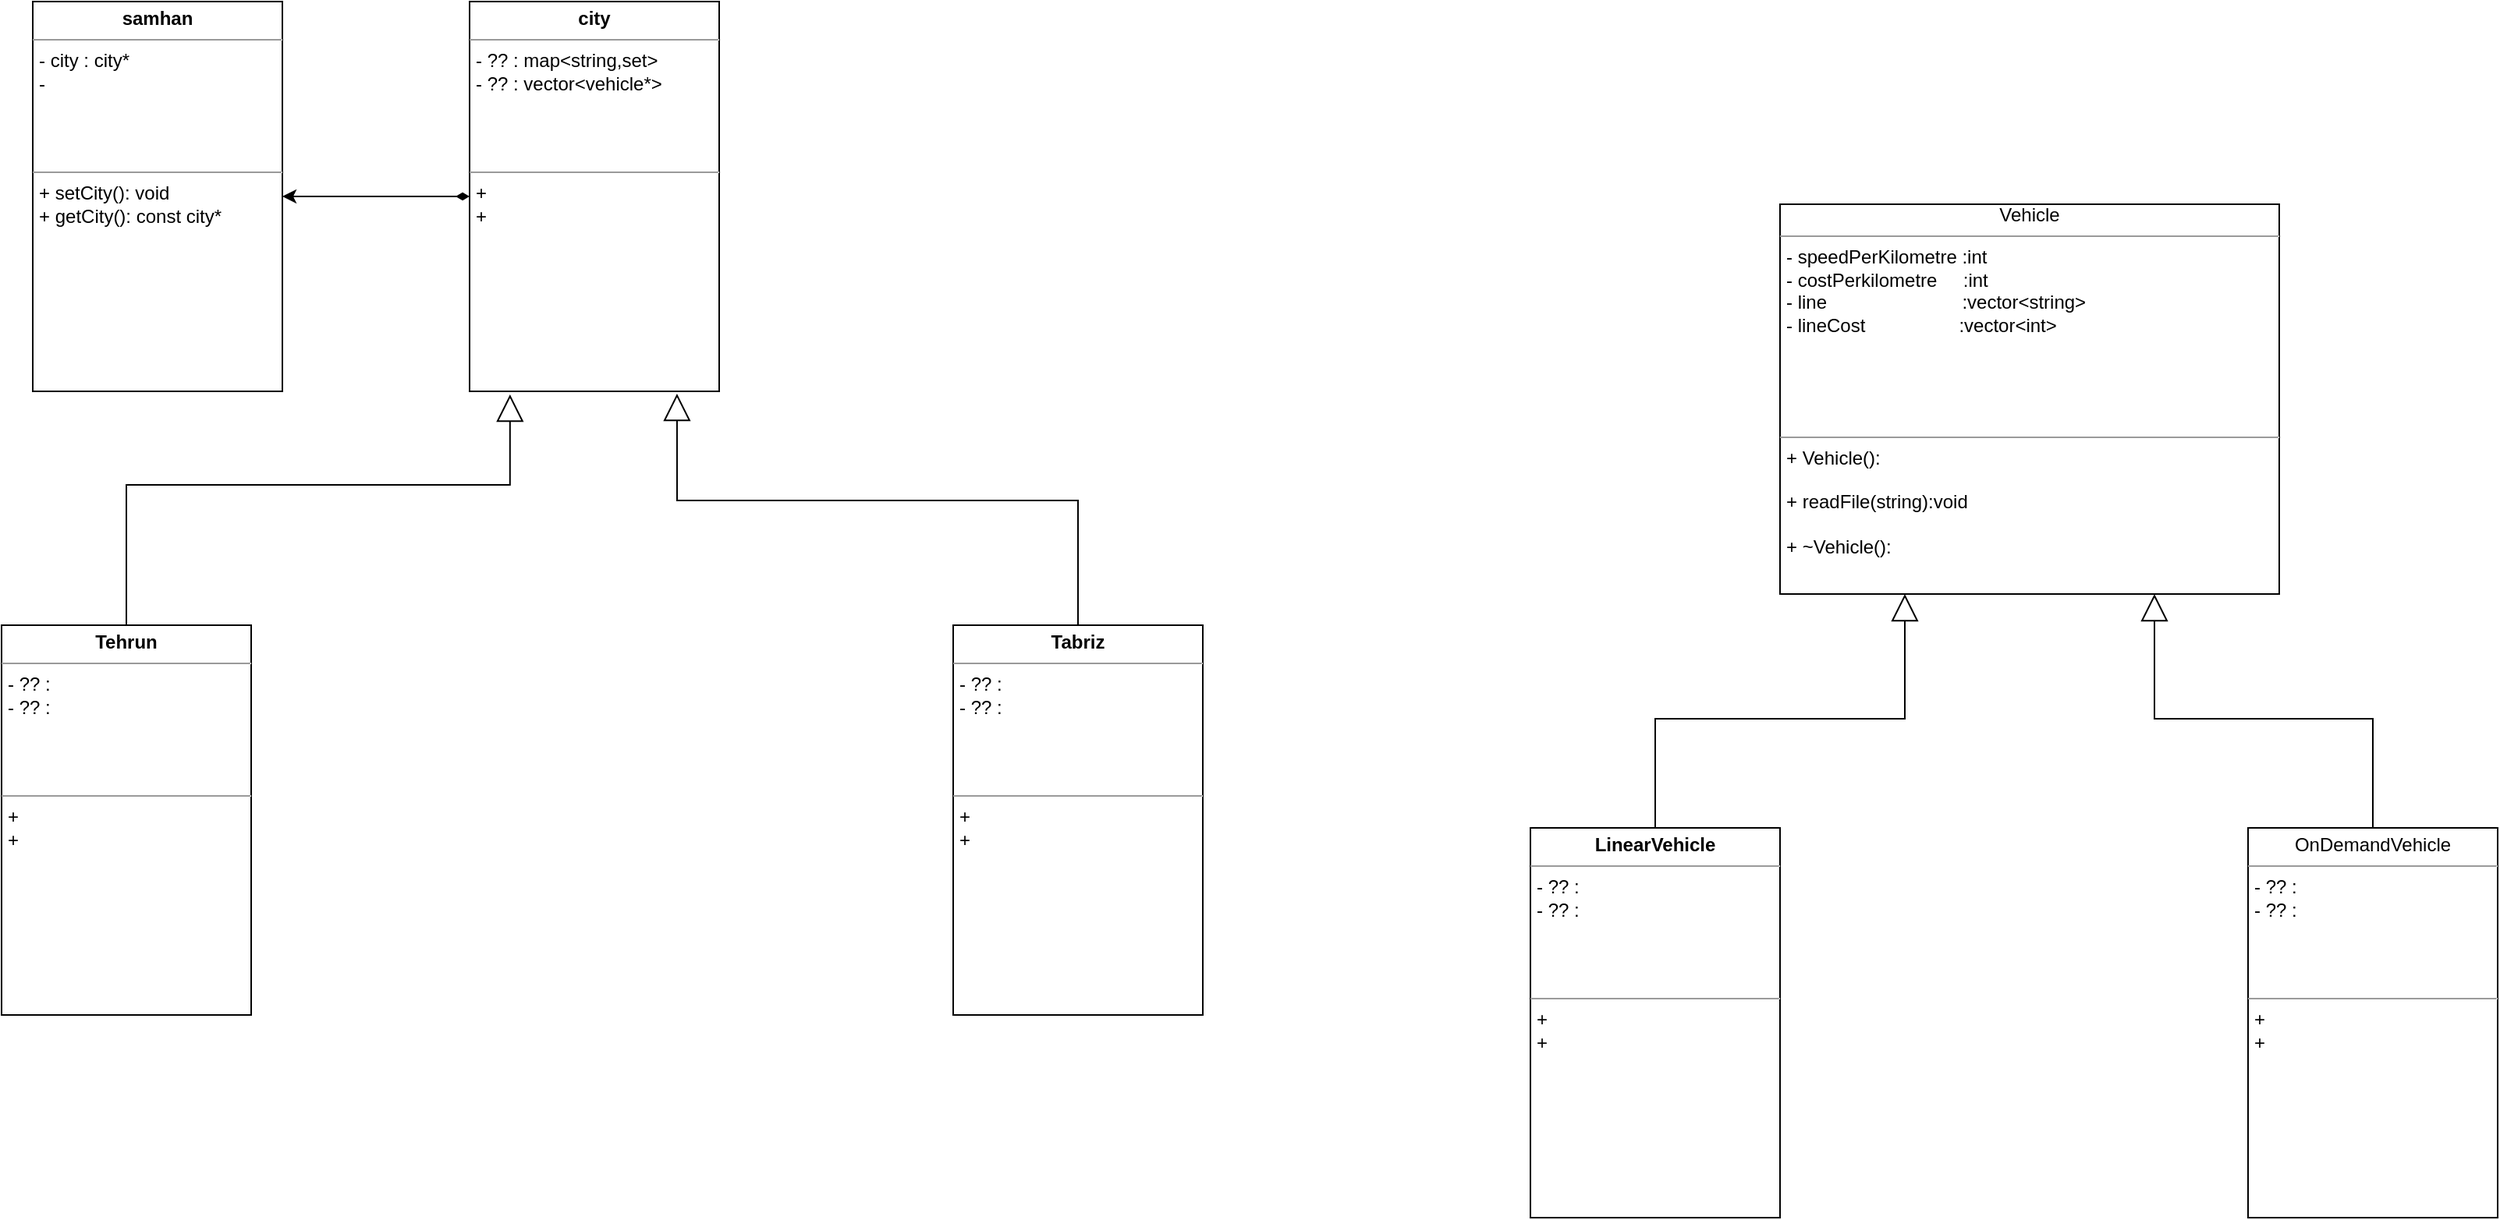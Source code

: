 <mxfile version="23.1.2" type="device">
  <diagram name="Page-1" id="c4acf3e9-155e-7222-9cf6-157b1a14988f">
    <mxGraphModel dx="2206" dy="1265" grid="1" gridSize="10" guides="1" tooltips="1" connect="1" arrows="1" fold="1" page="1" pageScale="1" pageWidth="827" pageHeight="1169" background="none" math="0" shadow="0">
      <root>
        <mxCell id="0" />
        <mxCell id="1" parent="0" />
        <mxCell id="0NnkmEj_LgXMETbXUzVq-19" value="&lt;p style=&quot;margin:0px;margin-top:4px;text-align:center;&quot;&gt;&lt;b&gt;samhan&lt;/b&gt;&lt;br&gt;&lt;/p&gt;&lt;hr size=&quot;1&quot;&gt;&lt;p style=&quot;margin:0px;margin-left:4px;&quot;&gt;- city : city*&lt;/p&gt;&lt;p style=&quot;margin:0px;margin-left:4px;&quot;&gt;-&lt;br&gt;&lt;/p&gt;&lt;p style=&quot;margin:0px;margin-left:4px;&quot;&gt;&lt;br&gt;&lt;/p&gt;&lt;p style=&quot;margin:0px;margin-left:4px;&quot;&gt;&lt;br&gt;&lt;/p&gt;&lt;p style=&quot;margin:0px;margin-left:4px;&quot;&gt;&lt;br&gt;&lt;/p&gt;&lt;hr size=&quot;1&quot;&gt;&lt;p style=&quot;margin:0px;margin-left:4px;&quot;&gt;+ setCity(): void&lt;br&gt;&lt;/p&gt;&lt;p style=&quot;margin:0px;margin-left:4px;&quot;&gt;+ getCity(): const city*&lt;/p&gt;&lt;p style=&quot;margin:0px;margin-left:4px;&quot;&gt;&lt;br&gt;&lt;/p&gt;" style="verticalAlign=top;align=left;overflow=fill;fontSize=12;fontFamily=Helvetica;html=1;whiteSpace=wrap;" parent="1" vertex="1">
          <mxGeometry x="60" y="10" width="160" height="250" as="geometry" />
        </mxCell>
        <mxCell id="iNswlsNznLWOkXoFF9O0-1" style="edgeStyle=orthogonalEdgeStyle;rounded=0;orthogonalLoop=1;jettySize=auto;html=1;exitX=0;exitY=0.5;exitDx=0;exitDy=0;entryX=1;entryY=0.5;entryDx=0;entryDy=0;startArrow=diamondThin;startFill=1;sourcePerimeterSpacing=15;targetPerimeterSpacing=10;" parent="1" source="0NnkmEj_LgXMETbXUzVq-24" target="0NnkmEj_LgXMETbXUzVq-19" edge="1">
          <mxGeometry relative="1" as="geometry" />
        </mxCell>
        <mxCell id="0NnkmEj_LgXMETbXUzVq-24" value="&lt;p style=&quot;margin:0px;margin-top:4px;text-align:center;&quot;&gt;&lt;b&gt;city&lt;/b&gt;&lt;br&gt;&lt;/p&gt;&lt;hr size=&quot;1&quot;&gt;&lt;p style=&quot;margin:0px;margin-left:4px;&quot;&gt;- ?? : map&amp;lt;string,set&amp;gt;&lt;/p&gt;&lt;p style=&quot;margin:0px;margin-left:4px;&quot;&gt;- ?? : vector&amp;lt;vehicle*&amp;gt;&lt;br&gt;&lt;/p&gt;&lt;p style=&quot;margin:0px;margin-left:4px;&quot;&gt;&lt;br&gt;&lt;/p&gt;&lt;p style=&quot;margin:0px;margin-left:4px;&quot;&gt;&lt;br&gt;&lt;/p&gt;&lt;p style=&quot;margin:0px;margin-left:4px;&quot;&gt;&lt;br&gt;&lt;/p&gt;&lt;hr size=&quot;1&quot;&gt;&lt;p style=&quot;margin:0px;margin-left:4px;&quot;&gt;+ &lt;br&gt;&lt;/p&gt;&lt;p style=&quot;margin:0px;margin-left:4px;&quot;&gt;+ &lt;/p&gt;&lt;p style=&quot;margin:0px;margin-left:4px;&quot;&gt;&lt;br&gt;&lt;/p&gt;" style="verticalAlign=top;align=left;overflow=fill;fontSize=12;fontFamily=Helvetica;html=1;whiteSpace=wrap;" parent="1" vertex="1">
          <mxGeometry x="340" y="10" width="160" height="250" as="geometry" />
        </mxCell>
        <mxCell id="0NnkmEj_LgXMETbXUzVq-29" style="edgeStyle=orthogonalEdgeStyle;rounded=0;orthogonalLoop=1;jettySize=auto;html=1;exitX=0.5;exitY=0;exitDx=0;exitDy=0;entryX=0.162;entryY=1.008;entryDx=0;entryDy=0;endArrow=block;endFill=0;entryPerimeter=0;startArrow=none;startFill=0;endSize=15;startSize=0;targetPerimeterSpacing=4;jumpStyle=none;" parent="1" source="0NnkmEj_LgXMETbXUzVq-27" target="0NnkmEj_LgXMETbXUzVq-24" edge="1">
          <mxGeometry relative="1" as="geometry">
            <Array as="points">
              <mxPoint x="120" y="320" />
              <mxPoint x="366" y="320" />
            </Array>
          </mxGeometry>
        </mxCell>
        <mxCell id="0NnkmEj_LgXMETbXUzVq-27" value="&lt;p style=&quot;margin:0px;margin-top:4px;text-align:center;&quot;&gt;&lt;b&gt;Tehrun&lt;/b&gt;&lt;br&gt;&lt;/p&gt;&lt;hr size=&quot;1&quot;&gt;&lt;p style=&quot;margin:0px;margin-left:4px;&quot;&gt;- ?? : &lt;/p&gt;&lt;p style=&quot;margin:0px;margin-left:4px;&quot;&gt;- ?? : &lt;br&gt;&lt;/p&gt;&lt;p style=&quot;margin:0px;margin-left:4px;&quot;&gt;&lt;br&gt;&lt;/p&gt;&lt;p style=&quot;margin:0px;margin-left:4px;&quot;&gt;&lt;br&gt;&lt;/p&gt;&lt;p style=&quot;margin:0px;margin-left:4px;&quot;&gt;&lt;br&gt;&lt;/p&gt;&lt;hr size=&quot;1&quot;&gt;&lt;p style=&quot;margin:0px;margin-left:4px;&quot;&gt;+ &lt;br&gt;&lt;/p&gt;&lt;p style=&quot;margin:0px;margin-left:4px;&quot;&gt;+ &lt;/p&gt;&lt;p style=&quot;margin:0px;margin-left:4px;&quot;&gt;&lt;br&gt;&lt;/p&gt;" style="verticalAlign=top;align=left;overflow=fill;fontSize=12;fontFamily=Helvetica;html=1;whiteSpace=wrap;" parent="1" vertex="1">
          <mxGeometry x="40" y="410" width="160" height="250" as="geometry" />
        </mxCell>
        <mxCell id="0NnkmEj_LgXMETbXUzVq-30" value="&lt;p style=&quot;margin:0px;margin-top:4px;text-align:center;&quot;&gt;&lt;b&gt;Tabriz&lt;/b&gt;&lt;br&gt;&lt;/p&gt;&lt;hr size=&quot;1&quot;&gt;&lt;p style=&quot;margin:0px;margin-left:4px;&quot;&gt;- ?? : &lt;/p&gt;&lt;p style=&quot;margin:0px;margin-left:4px;&quot;&gt;- ?? : &lt;br&gt;&lt;/p&gt;&lt;p style=&quot;margin:0px;margin-left:4px;&quot;&gt;&lt;br&gt;&lt;/p&gt;&lt;p style=&quot;margin:0px;margin-left:4px;&quot;&gt;&lt;br&gt;&lt;/p&gt;&lt;p style=&quot;margin:0px;margin-left:4px;&quot;&gt;&lt;br&gt;&lt;/p&gt;&lt;hr size=&quot;1&quot;&gt;&lt;p style=&quot;margin:0px;margin-left:4px;&quot;&gt;+ &lt;br&gt;&lt;/p&gt;&lt;p style=&quot;margin:0px;margin-left:4px;&quot;&gt;+ &lt;/p&gt;&lt;p style=&quot;margin:0px;margin-left:4px;&quot;&gt;&lt;br&gt;&lt;/p&gt;" style="verticalAlign=top;align=left;overflow=fill;fontSize=12;fontFamily=Helvetica;html=1;whiteSpace=wrap;" parent="1" vertex="1">
          <mxGeometry x="650" y="410" width="160" height="250" as="geometry" />
        </mxCell>
        <mxCell id="0NnkmEj_LgXMETbXUzVq-35" style="edgeStyle=orthogonalEdgeStyle;rounded=0;orthogonalLoop=1;jettySize=auto;html=1;exitX=0.5;exitY=0;exitDx=0;exitDy=0;entryX=0.831;entryY=1.006;entryDx=0;entryDy=0;entryPerimeter=0;endArrow=block;endFill=0;endSize=15;" parent="1" source="0NnkmEj_LgXMETbXUzVq-30" target="0NnkmEj_LgXMETbXUzVq-24" edge="1">
          <mxGeometry relative="1" as="geometry">
            <Array as="points">
              <mxPoint x="730" y="330" />
              <mxPoint x="473" y="330" />
            </Array>
          </mxGeometry>
        </mxCell>
        <mxCell id="R-dXKLqeugNpvIxcnnEx-1" value="&lt;div align=&quot;center&quot;&gt;Vehicle&lt;br&gt;&lt;/div&gt;&lt;p style=&quot;margin:0px;margin-top:4px;text-align:center;&quot;&gt;&lt;/p&gt;&lt;hr size=&quot;1&quot;&gt;&lt;p style=&quot;margin:0px;margin-left:4px;&quot;&gt;- speedPerKilometre :int&lt;br&gt;&lt;/p&gt;&lt;p style=&quot;margin:0px;margin-left:4px;&quot;&gt;- costPerkilometre&amp;nbsp; &amp;nbsp;&amp;nbsp; :int &amp;nbsp;&amp;nbsp;&amp;nbsp;&amp;nbsp;&amp;nbsp;&amp;nbsp;&amp;nbsp;&amp;nbsp;&amp;nbsp;&amp;nbsp;&amp;nbsp;&amp;nbsp; &lt;br&gt;&lt;/p&gt;&lt;p style=&quot;margin:0px;margin-left:4px;&quot;&gt;- line&amp;nbsp;&amp;nbsp;&amp;nbsp;&amp;nbsp;&amp;nbsp;&amp;nbsp;&amp;nbsp;&amp;nbsp;&amp;nbsp;&amp;nbsp;&amp;nbsp;&amp;nbsp;&amp;nbsp;&amp;nbsp;&amp;nbsp;&amp;nbsp;&amp;nbsp;&amp;nbsp;&amp;nbsp;&amp;nbsp;&amp;nbsp;&amp;nbsp;&amp;nbsp;&amp;nbsp;&amp;nbsp; :vector&amp;lt;string&amp;gt;&lt;/p&gt;&lt;p style=&quot;margin:0px;margin-left:4px;&quot;&gt;- lineCost&amp;nbsp;&amp;nbsp;&amp;nbsp;&amp;nbsp;&amp;nbsp;&amp;nbsp;&amp;nbsp;&amp;nbsp;&amp;nbsp;&amp;nbsp;&amp;nbsp;&amp;nbsp;&amp;nbsp;&amp;nbsp;&amp;nbsp;&amp;nbsp;&amp;nbsp; :vector&amp;lt;int&amp;gt;&amp;nbsp; &lt;br&gt;&lt;/p&gt;&lt;p style=&quot;margin:0px;margin-left:4px;&quot;&gt;&lt;br&gt;&lt;/p&gt;&lt;p style=&quot;margin:0px;margin-left:4px;&quot;&gt;&lt;br&gt;&lt;/p&gt;&lt;p style=&quot;margin:0px;margin-left:4px;&quot;&gt;&lt;br&gt;&lt;/p&gt;&lt;p style=&quot;margin:0px;margin-left:4px;&quot;&gt;&lt;br&gt;&lt;/p&gt;&lt;hr size=&quot;1&quot;&gt;&lt;p style=&quot;margin:0px;margin-left:4px;&quot;&gt;+ Vehicle():&lt;/p&gt;&lt;p style=&quot;margin:0px;margin-left:4px;&quot;&gt;&lt;br&gt;&lt;/p&gt;&lt;p style=&quot;margin:0px;margin-left:4px;&quot;&gt;+ readFile(string):void&lt;/p&gt;&lt;p style=&quot;margin:0px;margin-left:4px;&quot;&gt;&lt;br&gt;&lt;/p&gt;&lt;p style=&quot;margin:0px;margin-left:4px;&quot;&gt;+ ~Vehicle():&lt;/p&gt;&lt;p style=&quot;margin:0px;margin-left:4px;&quot;&gt;&lt;br&gt;&lt;/p&gt;" style="verticalAlign=top;align=left;overflow=fill;fontSize=12;fontFamily=Helvetica;html=1;whiteSpace=wrap;" vertex="1" parent="1">
          <mxGeometry x="1180" y="140" width="320" height="250" as="geometry" />
        </mxCell>
        <mxCell id="R-dXKLqeugNpvIxcnnEx-3" style="edgeStyle=orthogonalEdgeStyle;rounded=0;orthogonalLoop=1;jettySize=auto;html=1;exitX=0.5;exitY=0;exitDx=0;exitDy=0;entryX=0.25;entryY=1;entryDx=0;entryDy=0;endArrow=block;endFill=0;endSize=15;" edge="1" parent="1" source="R-dXKLqeugNpvIxcnnEx-2" target="R-dXKLqeugNpvIxcnnEx-1">
          <mxGeometry relative="1" as="geometry" />
        </mxCell>
        <mxCell id="R-dXKLqeugNpvIxcnnEx-2" value="&lt;p style=&quot;margin:0px;margin-top:4px;text-align:center;&quot;&gt;&lt;b&gt;LinearVehicle&lt;/b&gt;&lt;br&gt;&lt;/p&gt;&lt;hr size=&quot;1&quot;&gt;&lt;p style=&quot;margin:0px;margin-left:4px;&quot;&gt;- ?? : &lt;/p&gt;&lt;p style=&quot;margin:0px;margin-left:4px;&quot;&gt;- ?? : &lt;br&gt;&lt;/p&gt;&lt;p style=&quot;margin:0px;margin-left:4px;&quot;&gt;&lt;br&gt;&lt;/p&gt;&lt;p style=&quot;margin:0px;margin-left:4px;&quot;&gt;&lt;br&gt;&lt;/p&gt;&lt;p style=&quot;margin:0px;margin-left:4px;&quot;&gt;&lt;br&gt;&lt;/p&gt;&lt;hr size=&quot;1&quot;&gt;&lt;p style=&quot;margin:0px;margin-left:4px;&quot;&gt;+ &lt;br&gt;&lt;/p&gt;&lt;p style=&quot;margin:0px;margin-left:4px;&quot;&gt;+ &lt;/p&gt;&lt;p style=&quot;margin:0px;margin-left:4px;&quot;&gt;&lt;br&gt;&lt;/p&gt;" style="verticalAlign=top;align=left;overflow=fill;fontSize=12;fontFamily=Helvetica;html=1;whiteSpace=wrap;" vertex="1" parent="1">
          <mxGeometry x="1020" y="540" width="160" height="250" as="geometry" />
        </mxCell>
        <mxCell id="R-dXKLqeugNpvIxcnnEx-5" style="edgeStyle=orthogonalEdgeStyle;rounded=0;orthogonalLoop=1;jettySize=auto;html=1;exitX=0.5;exitY=0;exitDx=0;exitDy=0;entryX=0.75;entryY=1;entryDx=0;entryDy=0;endArrow=block;endFill=0;endSize=15;" edge="1" parent="1" source="R-dXKLqeugNpvIxcnnEx-4" target="R-dXKLqeugNpvIxcnnEx-1">
          <mxGeometry relative="1" as="geometry" />
        </mxCell>
        <mxCell id="R-dXKLqeugNpvIxcnnEx-4" value="&lt;p style=&quot;margin:0px;margin-top:4px;text-align:center;&quot;&gt;OnDemandVehicle&lt;br&gt;&lt;/p&gt;&lt;hr size=&quot;1&quot;&gt;&lt;p style=&quot;margin:0px;margin-left:4px;&quot;&gt;- ?? : &lt;/p&gt;&lt;p style=&quot;margin:0px;margin-left:4px;&quot;&gt;- ?? : &lt;br&gt;&lt;/p&gt;&lt;p style=&quot;margin:0px;margin-left:4px;&quot;&gt;&lt;br&gt;&lt;/p&gt;&lt;p style=&quot;margin:0px;margin-left:4px;&quot;&gt;&lt;br&gt;&lt;/p&gt;&lt;p style=&quot;margin:0px;margin-left:4px;&quot;&gt;&lt;br&gt;&lt;/p&gt;&lt;hr size=&quot;1&quot;&gt;&lt;p style=&quot;margin:0px;margin-left:4px;&quot;&gt;+ &lt;br&gt;&lt;/p&gt;&lt;p style=&quot;margin:0px;margin-left:4px;&quot;&gt;+ &lt;/p&gt;&lt;p style=&quot;margin:0px;margin-left:4px;&quot;&gt;&lt;br&gt;&lt;/p&gt;" style="verticalAlign=top;align=left;overflow=fill;fontSize=12;fontFamily=Helvetica;html=1;whiteSpace=wrap;" vertex="1" parent="1">
          <mxGeometry x="1480" y="540" width="160" height="250" as="geometry" />
        </mxCell>
      </root>
    </mxGraphModel>
  </diagram>
</mxfile>
